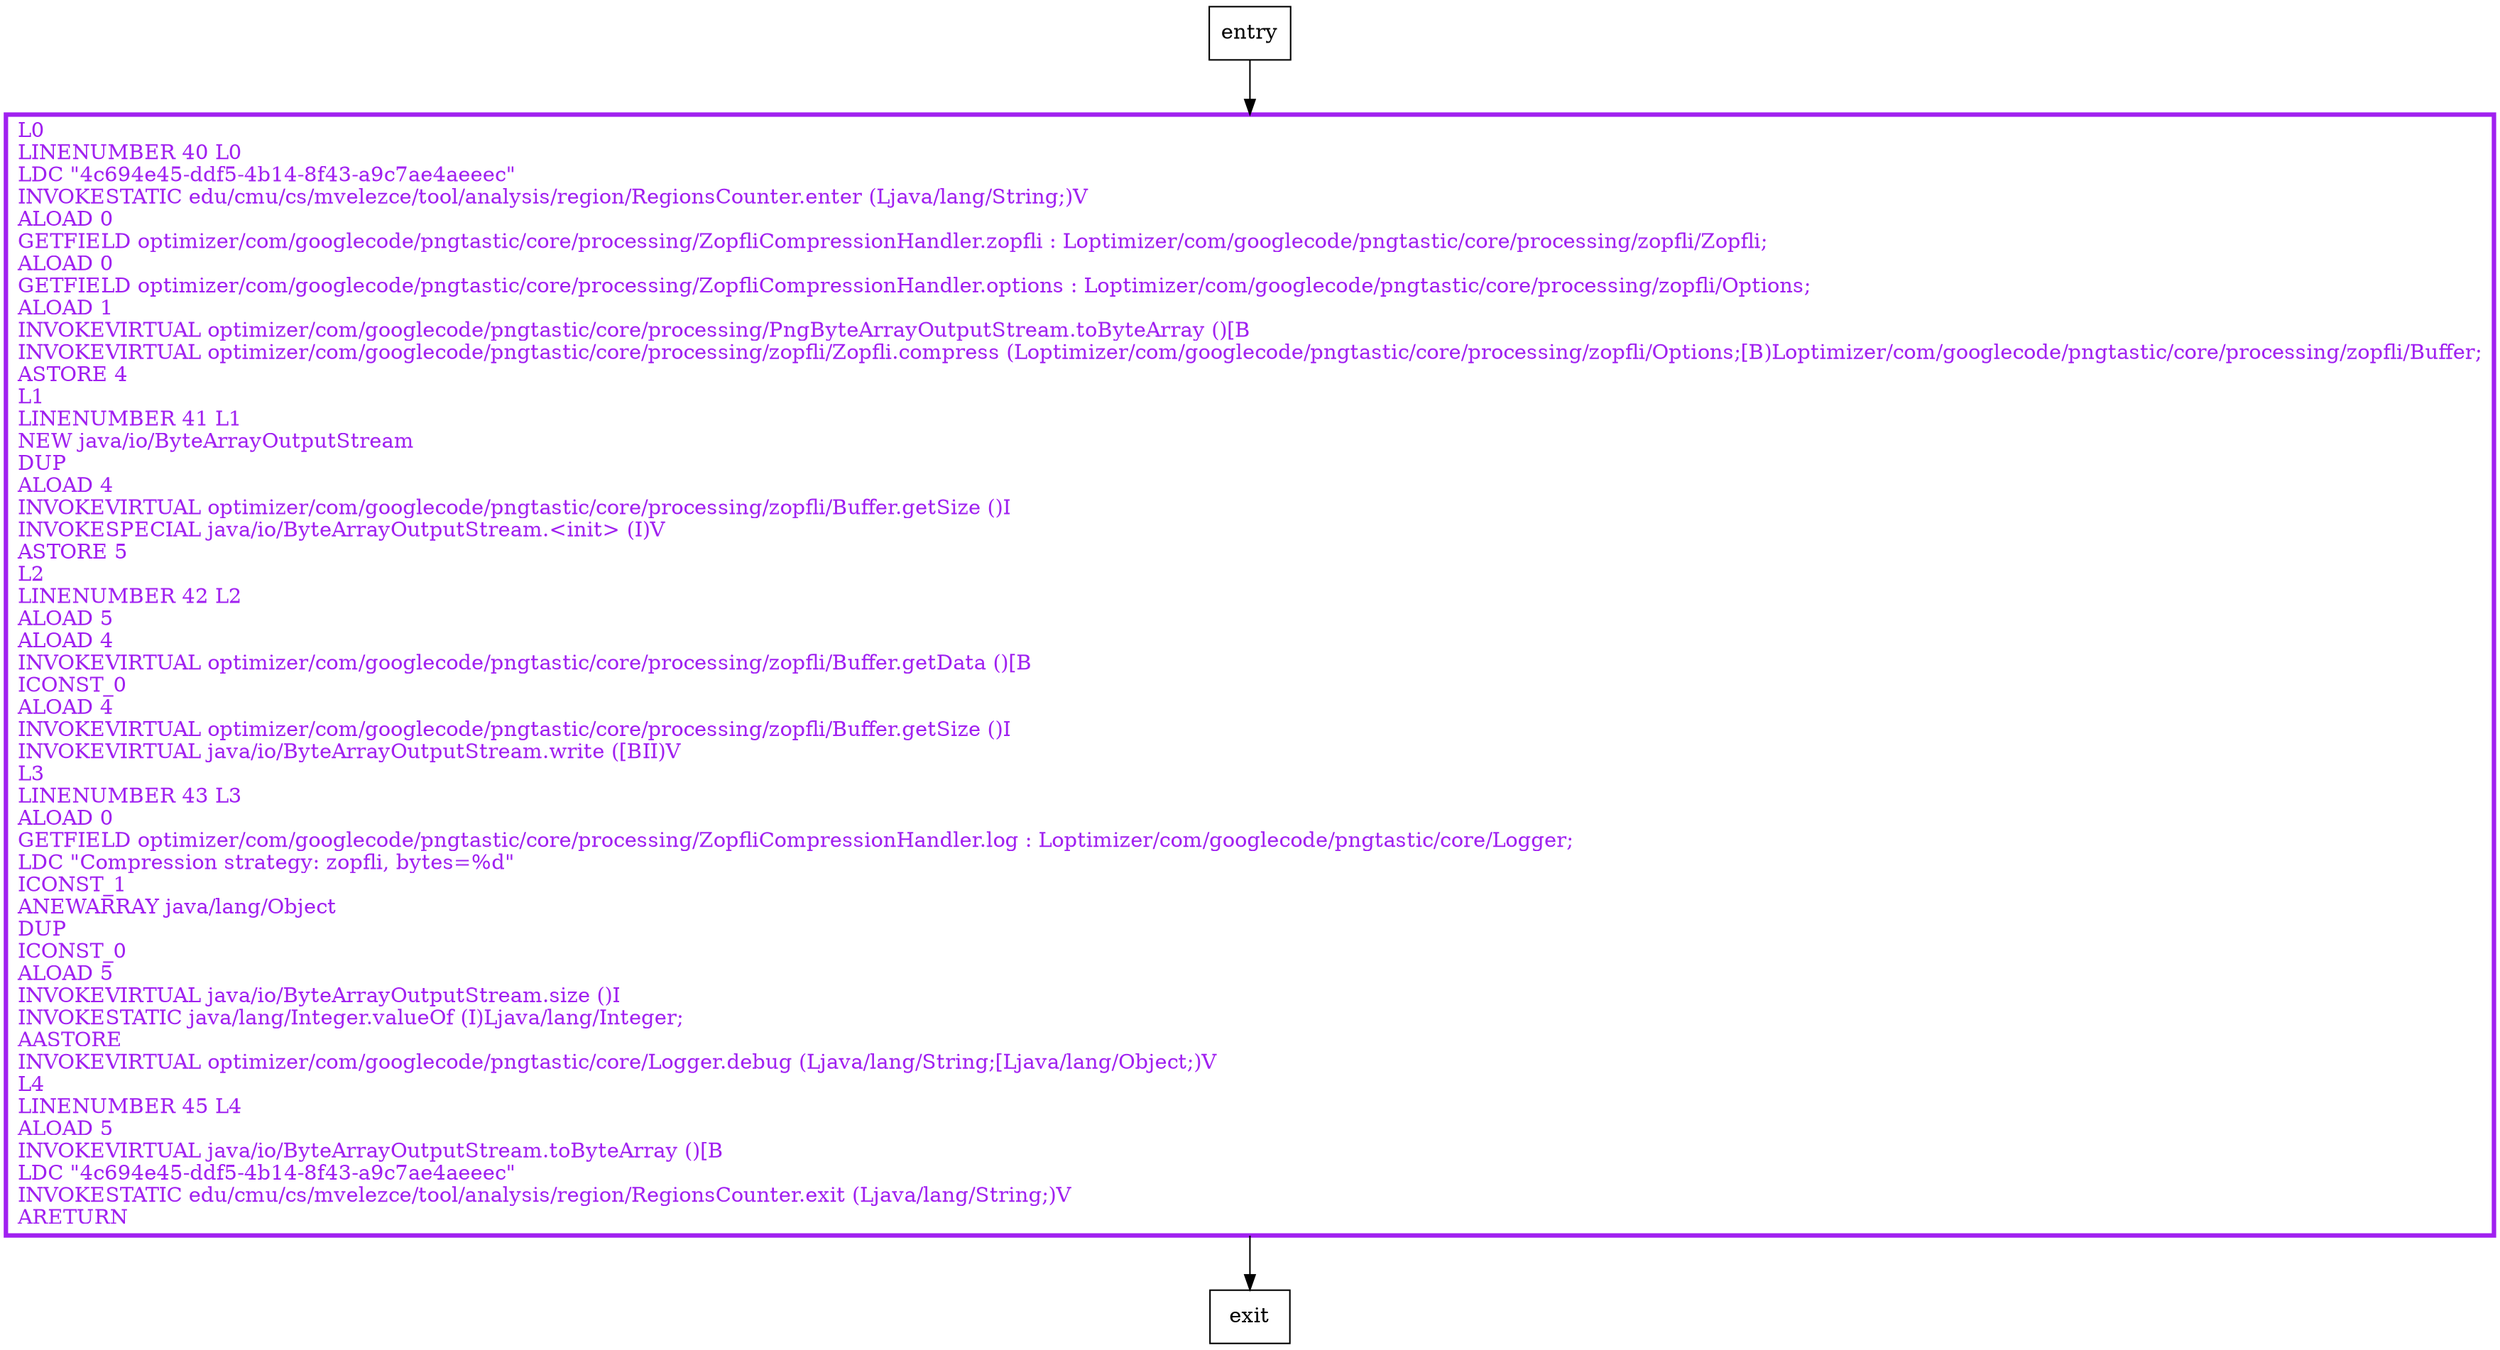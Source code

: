 digraph deflate {
node [shape=record];
1250819766 [label="L0\lLINENUMBER 40 L0\lLDC \"4c694e45-ddf5-4b14-8f43-a9c7ae4aeeec\"\lINVOKESTATIC edu/cmu/cs/mvelezce/tool/analysis/region/RegionsCounter.enter (Ljava/lang/String;)V\lALOAD 0\lGETFIELD optimizer/com/googlecode/pngtastic/core/processing/ZopfliCompressionHandler.zopfli : Loptimizer/com/googlecode/pngtastic/core/processing/zopfli/Zopfli;\lALOAD 0\lGETFIELD optimizer/com/googlecode/pngtastic/core/processing/ZopfliCompressionHandler.options : Loptimizer/com/googlecode/pngtastic/core/processing/zopfli/Options;\lALOAD 1\lINVOKEVIRTUAL optimizer/com/googlecode/pngtastic/core/processing/PngByteArrayOutputStream.toByteArray ()[B\lINVOKEVIRTUAL optimizer/com/googlecode/pngtastic/core/processing/zopfli/Zopfli.compress (Loptimizer/com/googlecode/pngtastic/core/processing/zopfli/Options;[B)Loptimizer/com/googlecode/pngtastic/core/processing/zopfli/Buffer;\lASTORE 4\lL1\lLINENUMBER 41 L1\lNEW java/io/ByteArrayOutputStream\lDUP\lALOAD 4\lINVOKEVIRTUAL optimizer/com/googlecode/pngtastic/core/processing/zopfli/Buffer.getSize ()I\lINVOKESPECIAL java/io/ByteArrayOutputStream.\<init\> (I)V\lASTORE 5\lL2\lLINENUMBER 42 L2\lALOAD 5\lALOAD 4\lINVOKEVIRTUAL optimizer/com/googlecode/pngtastic/core/processing/zopfli/Buffer.getData ()[B\lICONST_0\lALOAD 4\lINVOKEVIRTUAL optimizer/com/googlecode/pngtastic/core/processing/zopfli/Buffer.getSize ()I\lINVOKEVIRTUAL java/io/ByteArrayOutputStream.write ([BII)V\lL3\lLINENUMBER 43 L3\lALOAD 0\lGETFIELD optimizer/com/googlecode/pngtastic/core/processing/ZopfliCompressionHandler.log : Loptimizer/com/googlecode/pngtastic/core/Logger;\lLDC \"Compression strategy: zopfli, bytes=%d\"\lICONST_1\lANEWARRAY java/lang/Object\lDUP\lICONST_0\lALOAD 5\lINVOKEVIRTUAL java/io/ByteArrayOutputStream.size ()I\lINVOKESTATIC java/lang/Integer.valueOf (I)Ljava/lang/Integer;\lAASTORE\lINVOKEVIRTUAL optimizer/com/googlecode/pngtastic/core/Logger.debug (Ljava/lang/String;[Ljava/lang/Object;)V\lL4\lLINENUMBER 45 L4\lALOAD 5\lINVOKEVIRTUAL java/io/ByteArrayOutputStream.toByteArray ()[B\lLDC \"4c694e45-ddf5-4b14-8f43-a9c7ae4aeeec\"\lINVOKESTATIC edu/cmu/cs/mvelezce/tool/analysis/region/RegionsCounter.exit (Ljava/lang/String;)V\lARETURN\l"];
entry;
exit;
entry -> 1250819766;
1250819766 -> exit;
1250819766[fontcolor="purple", penwidth=3, color="purple"];
}
